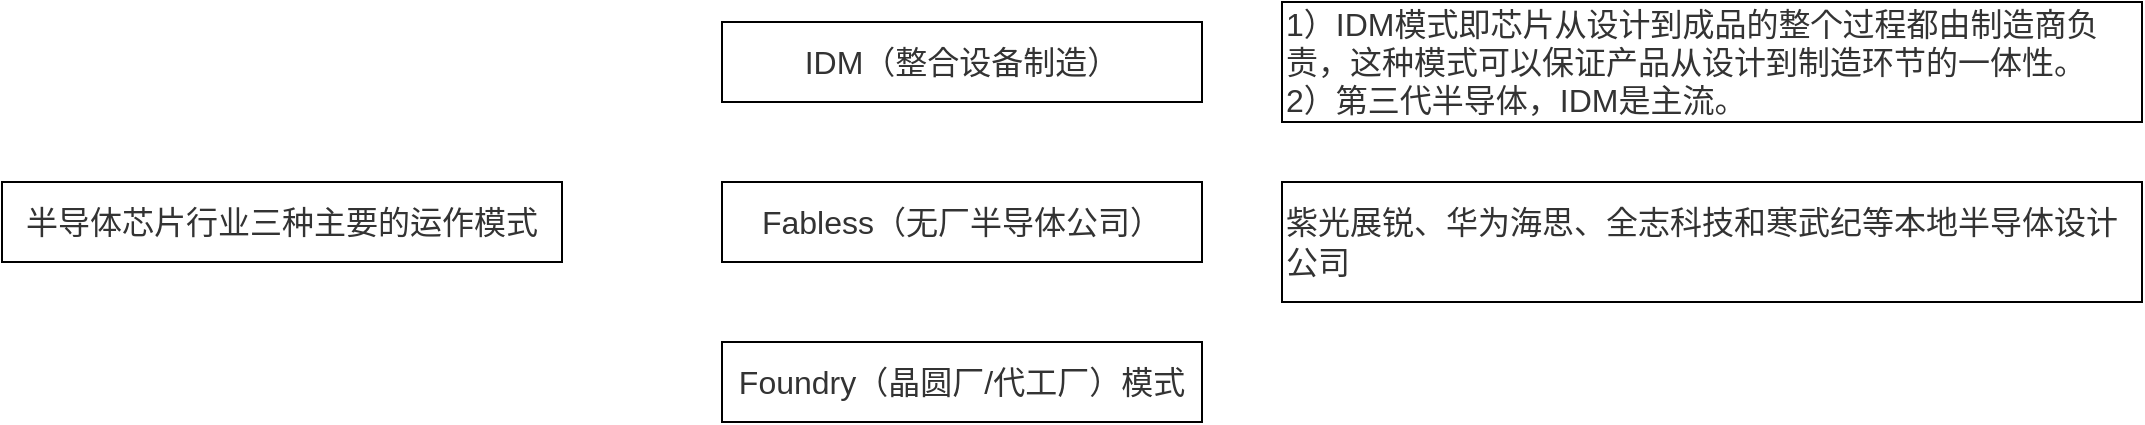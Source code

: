 <mxfile version="14.7.6" type="github">
  <diagram id="3AsJvsTymnn4svCff-Rb" name="Page-1">
    <mxGraphModel dx="786" dy="546" grid="1" gridSize="10" guides="1" tooltips="1" connect="1" arrows="1" fold="1" page="1" pageScale="1" pageWidth="827" pageHeight="1169" math="0" shadow="0">
      <root>
        <mxCell id="0" />
        <mxCell id="1" parent="0" />
        <mxCell id="_ud3qoN4hDUyJuRRGHcF-1" value="&lt;span style=&quot;color: rgb(51 , 51 , 51) ; font-family: &amp;#34;arial&amp;#34; ; font-size: 16px ; background-color: rgb(255 , 255 , 255)&quot;&gt;半导体芯片行业三种主要的运作模式&lt;/span&gt;" style="rounded=0;whiteSpace=wrap;html=1;" vertex="1" parent="1">
          <mxGeometry x="80" y="160" width="280" height="40" as="geometry" />
        </mxCell>
        <mxCell id="_ud3qoN4hDUyJuRRGHcF-2" value="&lt;span style=&quot;color: rgb(51 , 51 , 51) ; font-family: &amp;#34;arial&amp;#34; ; font-size: 16px ; background-color: rgb(255 , 255 , 255)&quot;&gt;IDM（整合设备制造）&lt;/span&gt;" style="rounded=0;whiteSpace=wrap;html=1;" vertex="1" parent="1">
          <mxGeometry x="440" y="80" width="240" height="40" as="geometry" />
        </mxCell>
        <mxCell id="_ud3qoN4hDUyJuRRGHcF-3" value="&lt;span style=&quot;color: rgb(51 , 51 , 51) ; font-family: &amp;#34;arial&amp;#34; ; font-size: 16px ; background-color: rgb(255 , 255 , 255)&quot;&gt;Fabless（无厂半导体公司）&lt;/span&gt;" style="rounded=0;whiteSpace=wrap;html=1;" vertex="1" parent="1">
          <mxGeometry x="440" y="160" width="240" height="40" as="geometry" />
        </mxCell>
        <mxCell id="_ud3qoN4hDUyJuRRGHcF-4" value="&lt;span style=&quot;color: rgb(51 , 51 , 51) ; font-family: &amp;#34;arial&amp;#34; ; font-size: 16px ; background-color: rgb(255 , 255 , 255)&quot;&gt;Foundry（晶圆厂/代工厂）模式&lt;/span&gt;" style="rounded=0;whiteSpace=wrap;html=1;" vertex="1" parent="1">
          <mxGeometry x="440" y="240" width="240" height="40" as="geometry" />
        </mxCell>
        <mxCell id="_ud3qoN4hDUyJuRRGHcF-5" value="&lt;span style=&quot;color: rgb(51 , 51 , 51) ; font-family: &amp;#34;arial&amp;#34; ; font-size: 16px ; background-color: rgb(255 , 255 , 255)&quot;&gt;1）IDM模式即芯片从设计到成品的整个过程都由制造商负责，这种模式可以保证产品从设计到制造环节的一体性。&lt;br&gt;2）&lt;/span&gt;&lt;span style=&quot;color: rgb(51 , 51 , 51) ; font-family: &amp;#34;arial&amp;#34; ; font-size: 16px ; background-color: rgb(255 , 255 , 255)&quot;&gt;第三代半导体，IDM是主流。&lt;/span&gt;&lt;span style=&quot;color: rgb(51 , 51 , 51) ; font-family: &amp;#34;arial&amp;#34; ; font-size: 16px ; background-color: rgb(255 , 255 , 255)&quot;&gt;&lt;br&gt;&lt;/span&gt;" style="rounded=0;whiteSpace=wrap;html=1;align=left;" vertex="1" parent="1">
          <mxGeometry x="720" y="70" width="430" height="60" as="geometry" />
        </mxCell>
        <mxCell id="_ud3qoN4hDUyJuRRGHcF-6" value="&lt;span style=&quot;color: rgb(51 , 51 , 51) ; font-family: &amp;#34;arial&amp;#34; ; font-size: 16px ; background-color: rgb(255 , 255 , 255)&quot;&gt;紫光展锐、华为海思、全志科技和寒武纪等本地半导体设计公司&lt;/span&gt;" style="rounded=0;whiteSpace=wrap;html=1;align=left;" vertex="1" parent="1">
          <mxGeometry x="720" y="160" width="430" height="60" as="geometry" />
        </mxCell>
      </root>
    </mxGraphModel>
  </diagram>
</mxfile>

